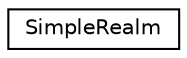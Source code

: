 digraph "Graphical Class Hierarchy"
{
  edge [fontname="Helvetica",fontsize="10",labelfontname="Helvetica",labelfontsize="10"];
  node [fontname="Helvetica",fontsize="10",shape=record];
  rankdir="LR";
  Node1 [label="SimpleRealm",height=0.2,width=0.4,color="black", fillcolor="white", style="filled",URL="$class_simple_realm.html"];
}
